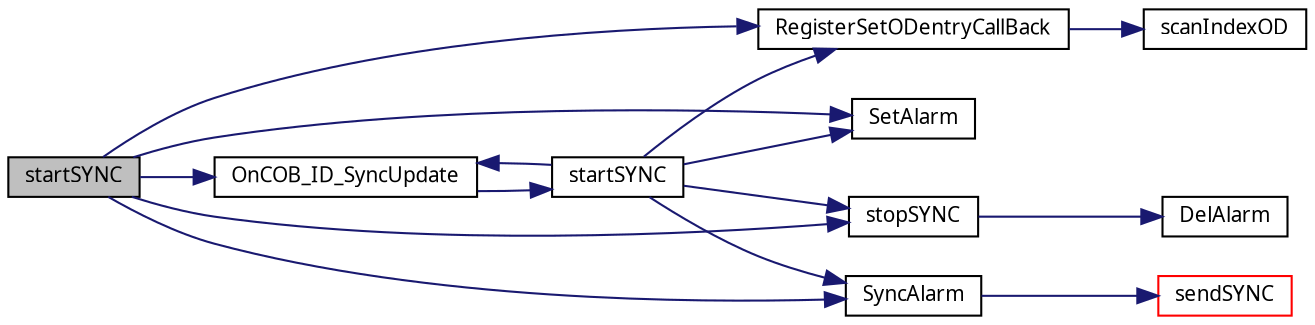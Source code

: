 digraph G
{
  edge [fontname="FreeSans.ttf",fontsize=10,labelfontname="FreeSans.ttf",labelfontsize=10];
  node [fontname="FreeSans.ttf",fontsize=10,shape=record];
  rankdir=LR;
  Node1 [label="startSYNC",height=0.2,width=0.4,color="black", fillcolor="grey75", style="filled" fontcolor="black"];
  Node1 -> Node2 [color="midnightblue",fontsize=10,style="solid",fontname="FreeSans.ttf"];
  Node2 [label="OnCOB_ID_SyncUpdate",height=0.2,width=0.4,color="black", fillcolor="white", style="filled",URL="$sync_8c.html#82595787f641ab85980d83522f1158b0"];
  Node2 -> Node3 [color="midnightblue",fontsize=10,style="solid",fontname="FreeSans.ttf"];
  Node3 [label="startSYNC",height=0.2,width=0.4,color="black", fillcolor="white", style="filled",URL="$sync_8c.html#2e0bf669f5b40dfbdda0f12a5ae3631a"];
  Node3 -> Node2 [color="midnightblue",fontsize=10,style="solid",fontname="FreeSans.ttf"];
  Node3 -> Node4 [color="midnightblue",fontsize=10,style="solid",fontname="FreeSans.ttf"];
  Node4 [label="RegisterSetODentryCallBack",height=0.2,width=0.4,color="black", fillcolor="white", style="filled",URL="$objacces_8c.html#514e7b9c13835a86446b1cd38fa34049"];
  Node4 -> Node5 [color="midnightblue",fontsize=10,style="solid",fontname="FreeSans.ttf"];
  Node5 [label="scanIndexOD",height=0.2,width=0.4,color="black", fillcolor="white", style="filled",URL="$objacces_8c.html#11e9f24840d05a6a622955b51f91af53"];
  Node3 -> Node6 [color="midnightblue",fontsize=10,style="solid",fontname="FreeSans.ttf"];
  Node6 [label="SetAlarm",height=0.2,width=0.4,color="black", fillcolor="white", style="filled",URL="$timer_8c.html#11c2616d78f06ed9144ef662f757b128"];
  Node3 -> Node7 [color="midnightblue",fontsize=10,style="solid",fontname="FreeSans.ttf"];
  Node7 [label="stopSYNC",height=0.2,width=0.4,color="black", fillcolor="white", style="filled",URL="$sync_8c.html#41c47dbd59d22bf9bab6cd288cf27164"];
  Node7 -> Node8 [color="midnightblue",fontsize=10,style="solid",fontname="FreeSans.ttf"];
  Node8 [label="DelAlarm",height=0.2,width=0.4,color="black", fillcolor="white", style="filled",URL="$timer_8c.html#991b3cfaac2f201b14d5530f75985c21"];
  Node3 -> Node9 [color="midnightblue",fontsize=10,style="solid",fontname="FreeSans.ttf"];
  Node9 [label="SyncAlarm",height=0.2,width=0.4,color="black", fillcolor="white", style="filled",URL="$sync_8c.html#bbcce7b549414c7bc1aa72fa66258b45"];
  Node9 -> Node10 [color="midnightblue",fontsize=10,style="solid",fontname="FreeSans.ttf"];
  Node10 [label="sendSYNC",height=0.2,width=0.4,color="red", fillcolor="white", style="filled",URL="$sync_8c.html#0bcc501eb14c12365ffbaa3453905b50"];
  Node1 -> Node4 [color="midnightblue",fontsize=10,style="solid",fontname="FreeSans.ttf"];
  Node1 -> Node6 [color="midnightblue",fontsize=10,style="solid",fontname="FreeSans.ttf"];
  Node1 -> Node7 [color="midnightblue",fontsize=10,style="solid",fontname="FreeSans.ttf"];
  Node1 -> Node9 [color="midnightblue",fontsize=10,style="solid",fontname="FreeSans.ttf"];
}
